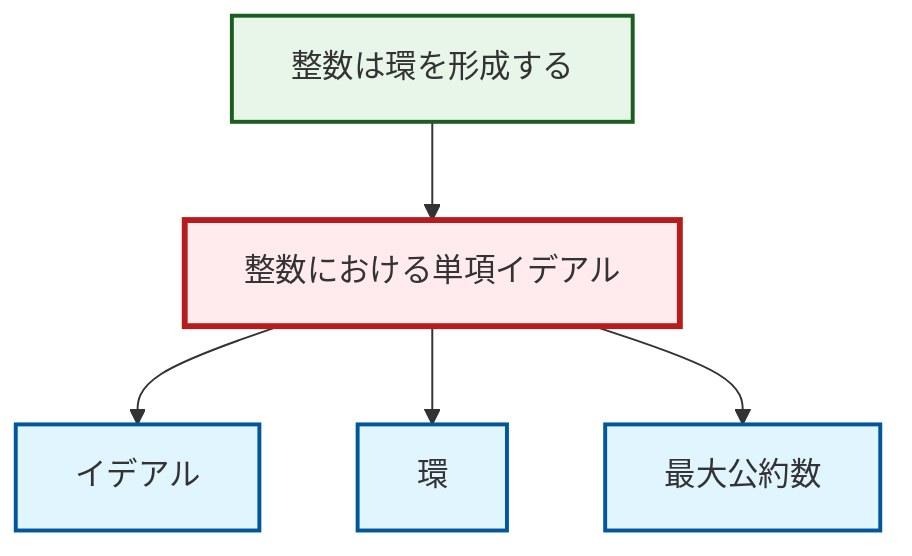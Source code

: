 graph TD
    classDef definition fill:#e1f5fe,stroke:#01579b,stroke-width:2px
    classDef theorem fill:#f3e5f5,stroke:#4a148c,stroke-width:2px
    classDef axiom fill:#fff3e0,stroke:#e65100,stroke-width:2px
    classDef example fill:#e8f5e9,stroke:#1b5e20,stroke-width:2px
    classDef current fill:#ffebee,stroke:#b71c1c,stroke-width:3px
    def-gcd["最大公約数"]:::definition
    ex-integers-ring["整数は環を形成する"]:::example
    ex-principal-ideal["整数における単項イデアル"]:::example
    def-ideal["イデアル"]:::definition
    def-ring["環"]:::definition
    ex-principal-ideal --> def-ideal
    ex-principal-ideal --> def-ring
    ex-principal-ideal --> def-gcd
    ex-integers-ring --> ex-principal-ideal
    class ex-principal-ideal current